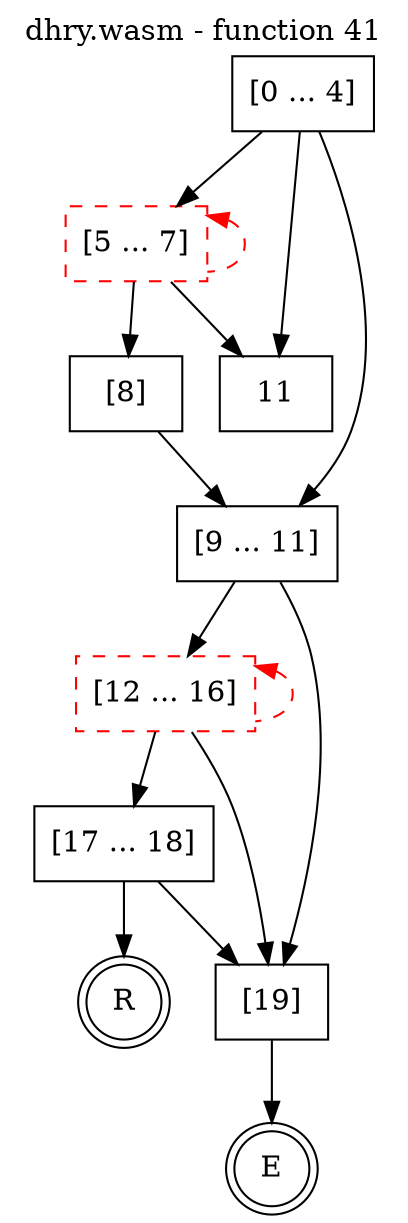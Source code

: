 digraph finite_state_machine {
    label = "dhry.wasm - function 41"
    labelloc =  t
    labelfontsize = 16
    labelfontcolor = black
    labelfontname = "Helvetica"
    node [shape = doublecircle]; E R ;
    node [shape = box];
    node [shape=box, color=black, style=solid] 0[label="[0 ... 4]"]
    node [shape=box, color=red, style=dashed] 5[label="[5 ... 7]"]
    node [shape=box, color=black, style=solid] 8[label="[8]"]
    node [shape=box, color=black, style=solid] 9[label="[9 ... 11]"]
    node [shape=box, color=red, style=dashed] 12[label="[12 ... 16]"]
    node [shape=box, color=black, style=solid] 17[label="[17 ... 18]"]
    node [shape=box, color=black, style=solid] 19[label="[19]"]
    node [shape=box, color=black, style=solid] R[label="R"]
    0 -> 5;
    0 -> 9;
    0 -> 11;
    5 -> 8;
    5 -> 11;
    5 -> 5[style="dashed" color="red" dir=back];
    8 -> 9;
    9 -> 12;
    9 -> 19;
    12 -> 17;
    12 -> 19;
    12 -> 12[style="dashed" color="red" dir=back];
    17 -> 19;
    17 -> R;
    19 -> E;
}
